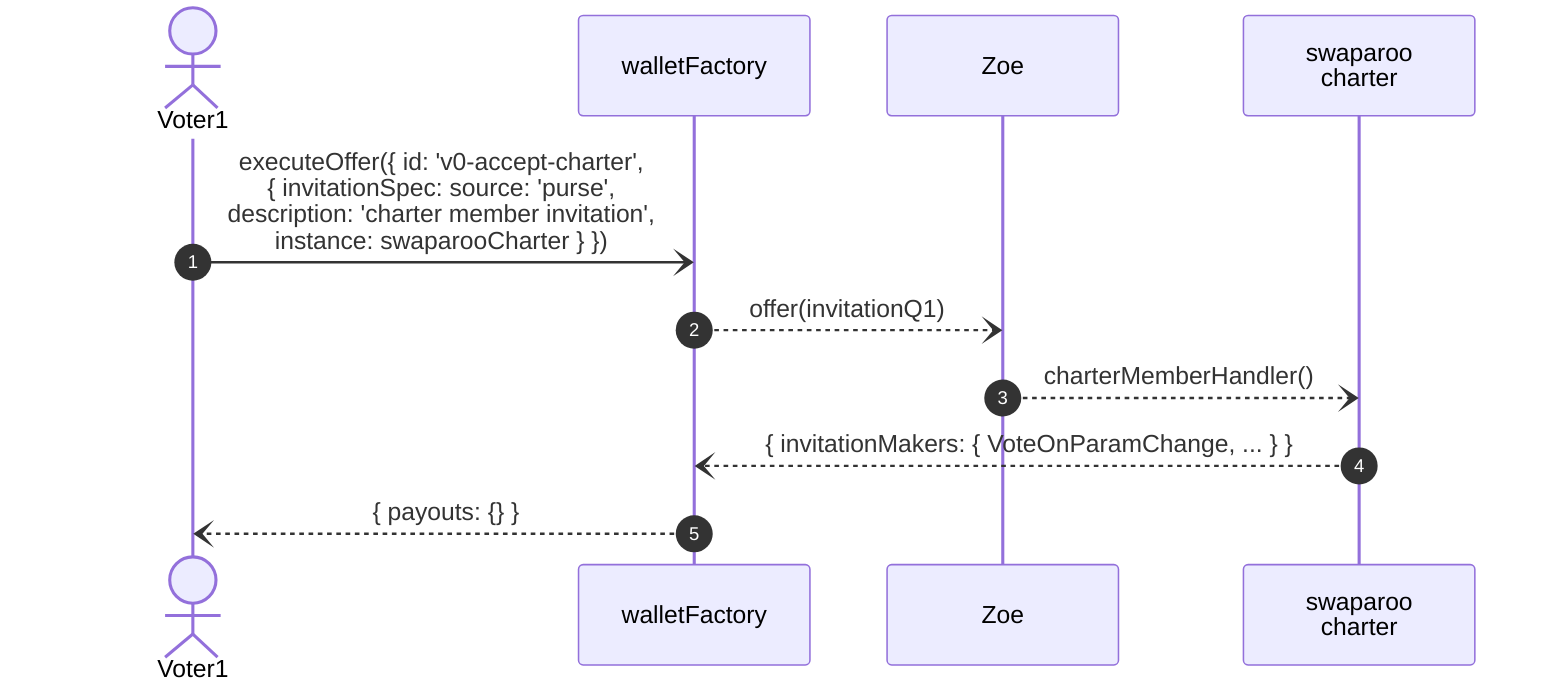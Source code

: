 sequenceDiagram
  autonumber

  actor V1 as Voter1

  participant WF as walletFactory
  participant Zoe
  participant Charter as swaparoo<br>charter

    V1-)WF: executeOffer({ id: 'v0-accept-charter',<br>{ invitationSpec: source: 'purse',<br>description: 'charter member invitation',<br>instance: swaparooCharter } })
    WF--)Zoe: offer(invitationQ1)
    Zoe--)Charter: charterMemberHandler()
    Charter--)WF: { invitationMakers: { VoteOnParamChange, ... } }
    WF--)V1: { payouts: {} }